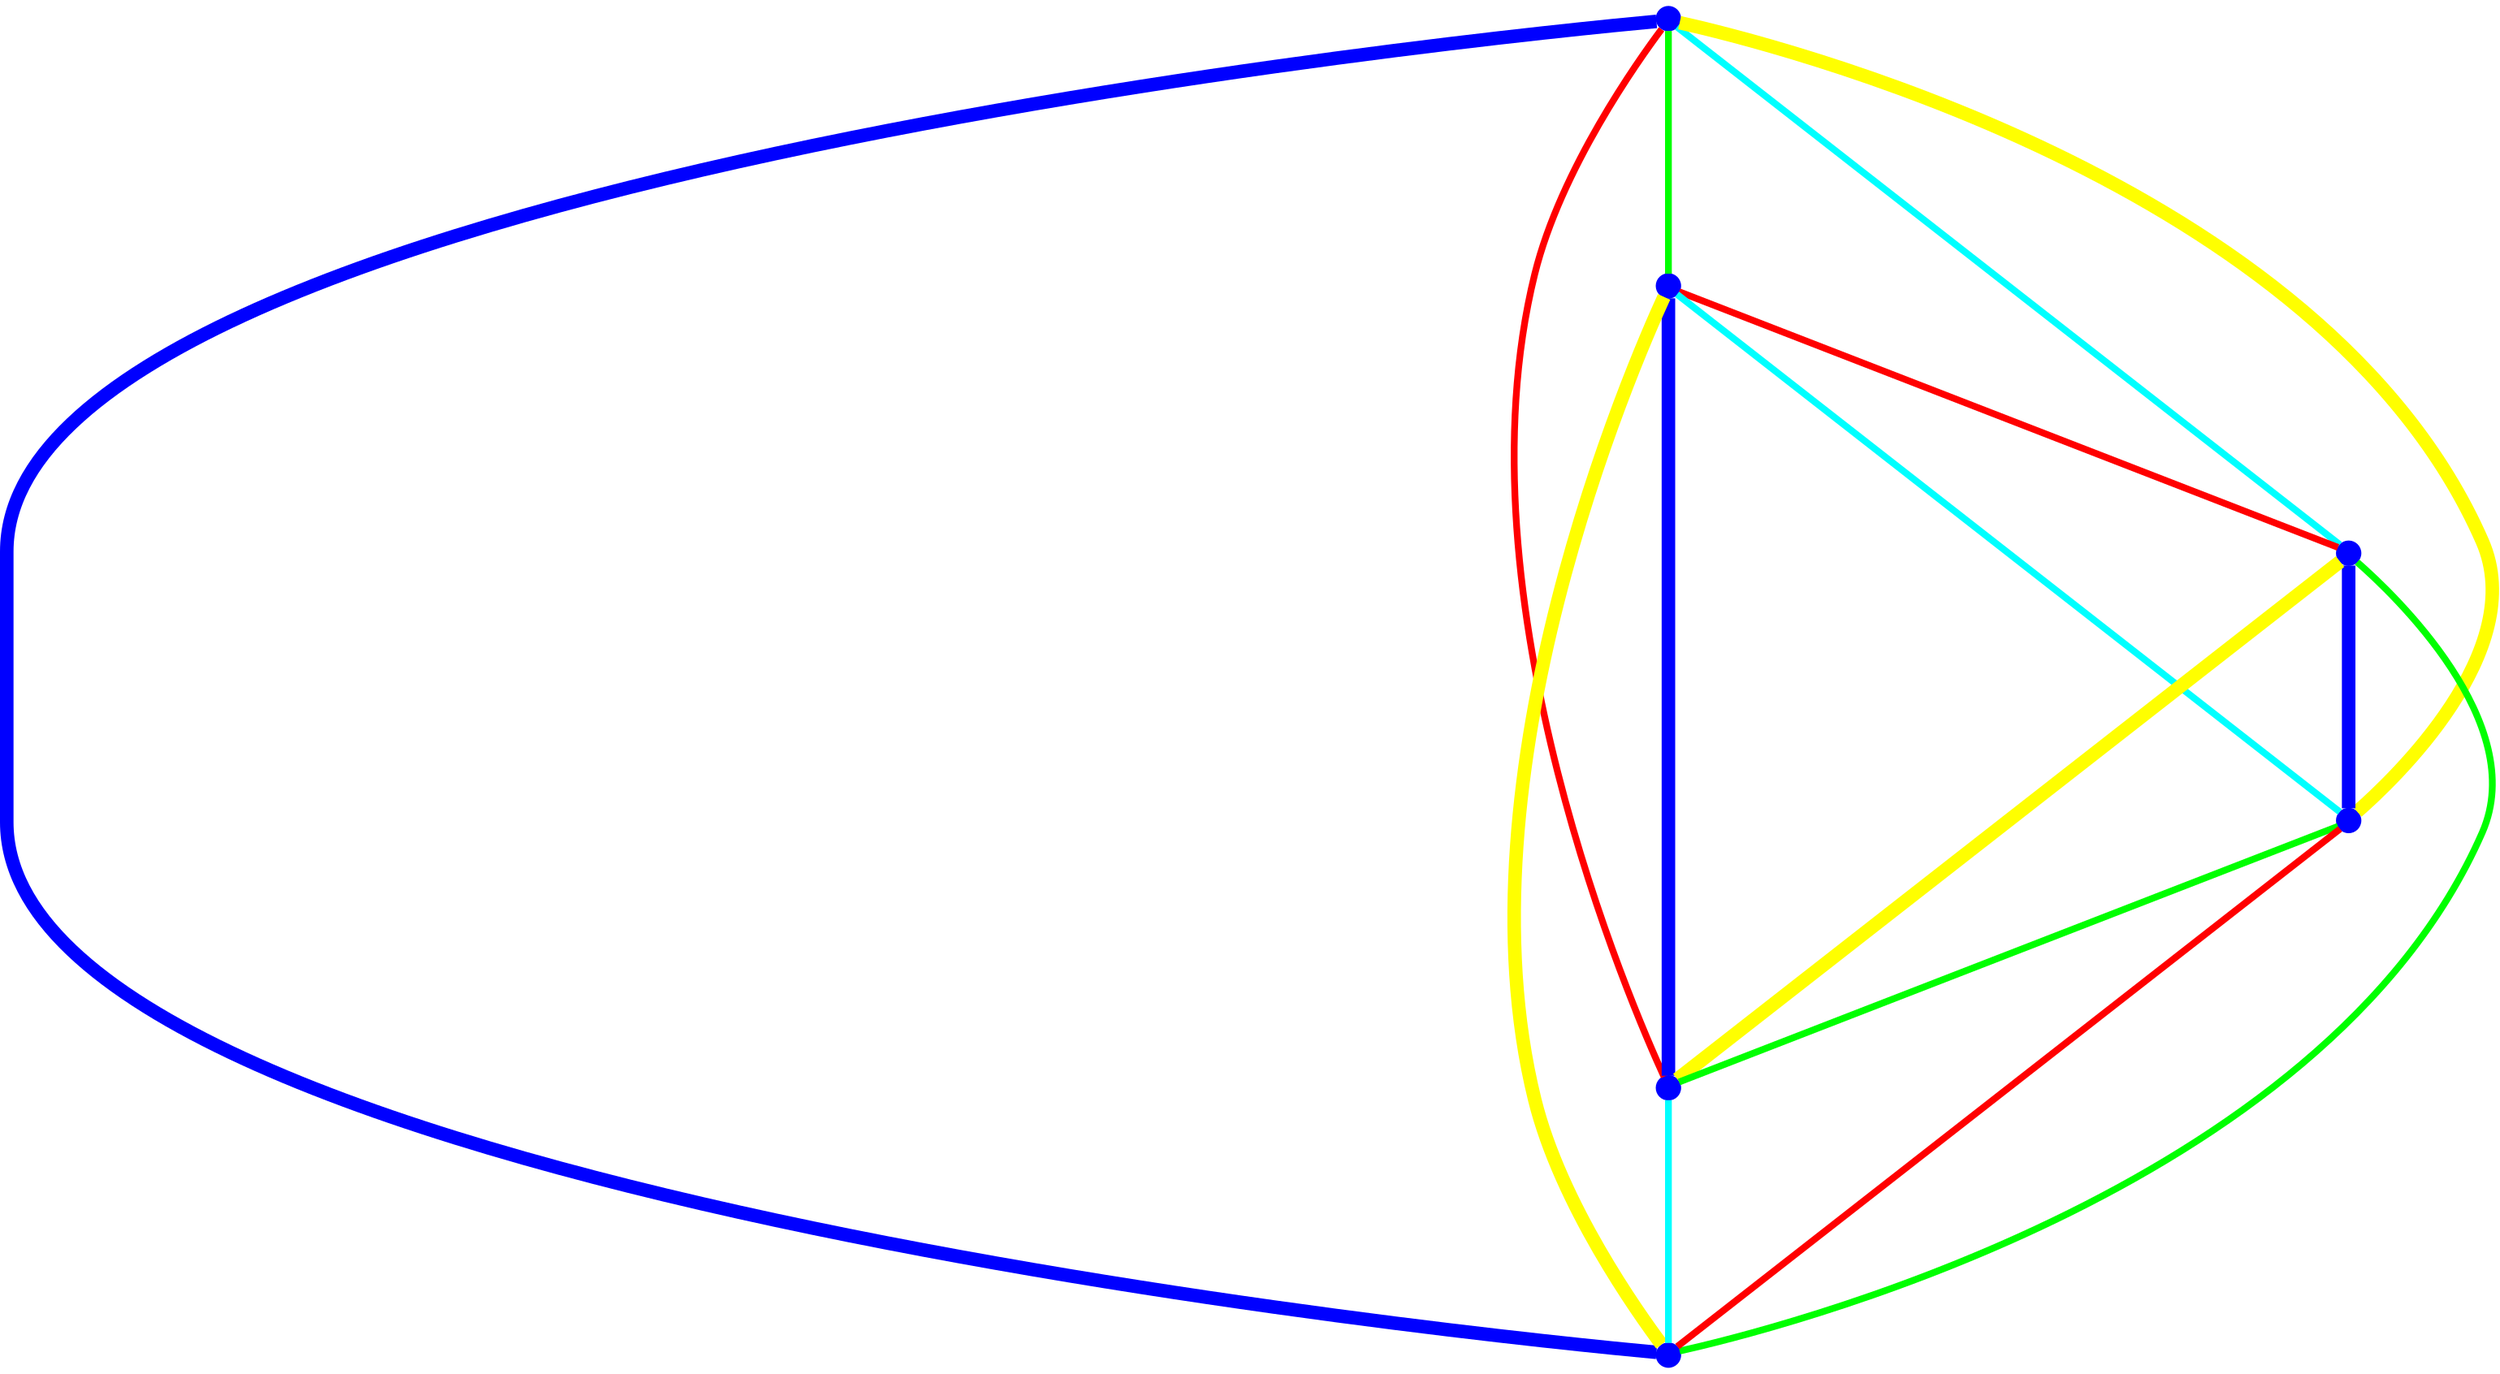 graph {
ranksep=2
nodesep=2
node [label="" shape=circle style=filled fixedsize=true color=blue fillcolor=blue width=0.2];
"1" -- "2" [style="solid",penwidth="4",color="green"];
"1" -- "3" [style="solid",penwidth="4",color="cyan"];
"1" -- "4" [style="solid",penwidth="8",color="yellow"];
"1" -- "5" [style="solid",penwidth="4",color="red"];
"1" -- "6" [style="solid",penwidth="8",color="blue"];
"2" -- "3" [style="solid",penwidth="4",color="red"];
"2" -- "4" [style="solid",penwidth="4",color="cyan"];
"2" -- "5" [style="solid",penwidth="8",color="blue"];
"2" -- "6" [style="solid",penwidth="8",color="yellow"];
"3" -- "4" [style="solid",penwidth="8",color="blue"];
"3" -- "5" [style="solid",penwidth="8",color="yellow"];
"3" -- "6" [style="solid",penwidth="4",color="green"];
"4" -- "5" [style="solid",penwidth="4",color="green"];
"4" -- "6" [style="solid",penwidth="4",color="red"];
"5" -- "6" [style="solid",penwidth="4",color="cyan"];
}
